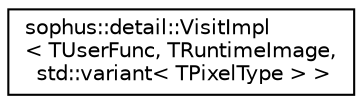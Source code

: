 digraph "Graphical Class Hierarchy"
{
 // LATEX_PDF_SIZE
  edge [fontname="Helvetica",fontsize="10",labelfontname="Helvetica",labelfontsize="10"];
  node [fontname="Helvetica",fontsize="10",shape=record];
  rankdir="LR";
  Node0 [label="sophus::detail::VisitImpl\l\< TUserFunc, TRuntimeImage,\l std::variant\< TPixelType \> \>",height=0.2,width=0.4,color="black", fillcolor="white", style="filled",URL="$structsophus_1_1detail_1_1_visit_impl_3_01_t_user_func_00_01_t_runtime_image_00_01std_1_1variant_3_01_t_pixel_type_01_4_01_4.html",tooltip=" "];
}
